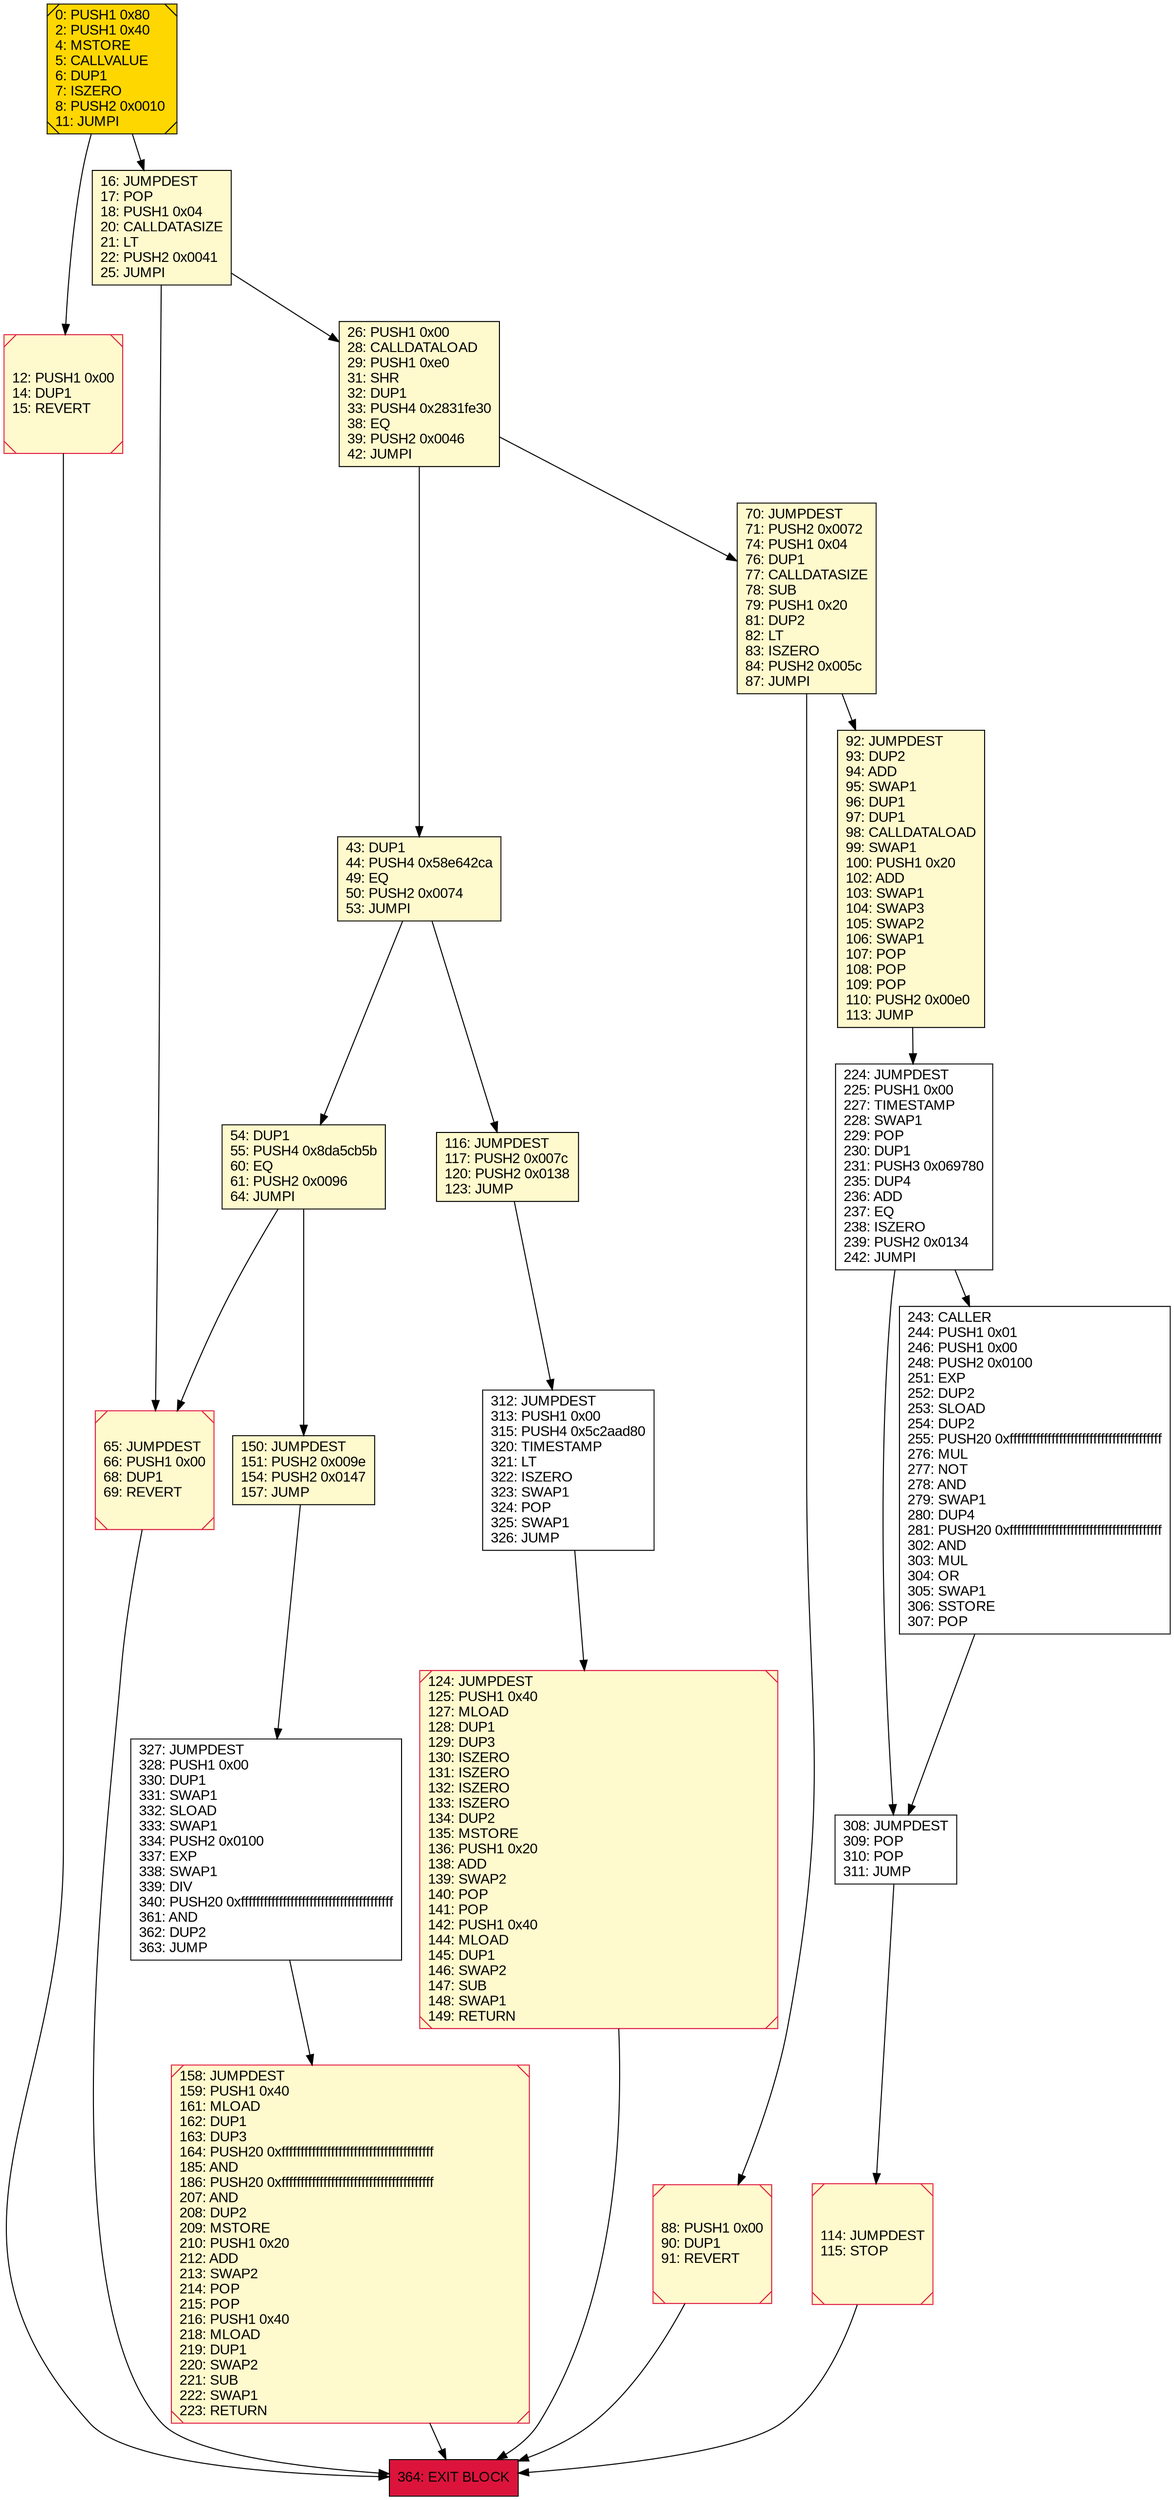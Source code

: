 digraph G {
bgcolor=transparent rankdir=UD;
node [shape=box style=filled color=black fillcolor=white fontname=arial fontcolor=black];
54 [label="54: DUP1\l55: PUSH4 0x8da5cb5b\l60: EQ\l61: PUSH2 0x0096\l64: JUMPI\l" fillcolor=lemonchiffon ];
124 [label="124: JUMPDEST\l125: PUSH1 0x40\l127: MLOAD\l128: DUP1\l129: DUP3\l130: ISZERO\l131: ISZERO\l132: ISZERO\l133: ISZERO\l134: DUP2\l135: MSTORE\l136: PUSH1 0x20\l138: ADD\l139: SWAP2\l140: POP\l141: POP\l142: PUSH1 0x40\l144: MLOAD\l145: DUP1\l146: SWAP2\l147: SUB\l148: SWAP1\l149: RETURN\l" fillcolor=lemonchiffon shape=Msquare color=crimson ];
26 [label="26: PUSH1 0x00\l28: CALLDATALOAD\l29: PUSH1 0xe0\l31: SHR\l32: DUP1\l33: PUSH4 0x2831fe30\l38: EQ\l39: PUSH2 0x0046\l42: JUMPI\l" fillcolor=lemonchiffon ];
116 [label="116: JUMPDEST\l117: PUSH2 0x007c\l120: PUSH2 0x0138\l123: JUMP\l" fillcolor=lemonchiffon ];
65 [label="65: JUMPDEST\l66: PUSH1 0x00\l68: DUP1\l69: REVERT\l" fillcolor=lemonchiffon shape=Msquare color=crimson ];
114 [label="114: JUMPDEST\l115: STOP\l" fillcolor=lemonchiffon shape=Msquare color=crimson ];
43 [label="43: DUP1\l44: PUSH4 0x58e642ca\l49: EQ\l50: PUSH2 0x0074\l53: JUMPI\l" fillcolor=lemonchiffon ];
364 [label="364: EXIT BLOCK\l" fillcolor=crimson ];
12 [label="12: PUSH1 0x00\l14: DUP1\l15: REVERT\l" fillcolor=lemonchiffon shape=Msquare color=crimson ];
16 [label="16: JUMPDEST\l17: POP\l18: PUSH1 0x04\l20: CALLDATASIZE\l21: LT\l22: PUSH2 0x0041\l25: JUMPI\l" fillcolor=lemonchiffon ];
158 [label="158: JUMPDEST\l159: PUSH1 0x40\l161: MLOAD\l162: DUP1\l163: DUP3\l164: PUSH20 0xffffffffffffffffffffffffffffffffffffffff\l185: AND\l186: PUSH20 0xffffffffffffffffffffffffffffffffffffffff\l207: AND\l208: DUP2\l209: MSTORE\l210: PUSH1 0x20\l212: ADD\l213: SWAP2\l214: POP\l215: POP\l216: PUSH1 0x40\l218: MLOAD\l219: DUP1\l220: SWAP2\l221: SUB\l222: SWAP1\l223: RETURN\l" fillcolor=lemonchiffon shape=Msquare color=crimson ];
312 [label="312: JUMPDEST\l313: PUSH1 0x00\l315: PUSH4 0x5c2aad80\l320: TIMESTAMP\l321: LT\l322: ISZERO\l323: SWAP1\l324: POP\l325: SWAP1\l326: JUMP\l" ];
327 [label="327: JUMPDEST\l328: PUSH1 0x00\l330: DUP1\l331: SWAP1\l332: SLOAD\l333: SWAP1\l334: PUSH2 0x0100\l337: EXP\l338: SWAP1\l339: DIV\l340: PUSH20 0xffffffffffffffffffffffffffffffffffffffff\l361: AND\l362: DUP2\l363: JUMP\l" ];
224 [label="224: JUMPDEST\l225: PUSH1 0x00\l227: TIMESTAMP\l228: SWAP1\l229: POP\l230: DUP1\l231: PUSH3 0x069780\l235: DUP4\l236: ADD\l237: EQ\l238: ISZERO\l239: PUSH2 0x0134\l242: JUMPI\l" ];
243 [label="243: CALLER\l244: PUSH1 0x01\l246: PUSH1 0x00\l248: PUSH2 0x0100\l251: EXP\l252: DUP2\l253: SLOAD\l254: DUP2\l255: PUSH20 0xffffffffffffffffffffffffffffffffffffffff\l276: MUL\l277: NOT\l278: AND\l279: SWAP1\l280: DUP4\l281: PUSH20 0xffffffffffffffffffffffffffffffffffffffff\l302: AND\l303: MUL\l304: OR\l305: SWAP1\l306: SSTORE\l307: POP\l" ];
92 [label="92: JUMPDEST\l93: DUP2\l94: ADD\l95: SWAP1\l96: DUP1\l97: DUP1\l98: CALLDATALOAD\l99: SWAP1\l100: PUSH1 0x20\l102: ADD\l103: SWAP1\l104: SWAP3\l105: SWAP2\l106: SWAP1\l107: POP\l108: POP\l109: POP\l110: PUSH2 0x00e0\l113: JUMP\l" fillcolor=lemonchiffon ];
70 [label="70: JUMPDEST\l71: PUSH2 0x0072\l74: PUSH1 0x04\l76: DUP1\l77: CALLDATASIZE\l78: SUB\l79: PUSH1 0x20\l81: DUP2\l82: LT\l83: ISZERO\l84: PUSH2 0x005c\l87: JUMPI\l" fillcolor=lemonchiffon ];
0 [label="0: PUSH1 0x80\l2: PUSH1 0x40\l4: MSTORE\l5: CALLVALUE\l6: DUP1\l7: ISZERO\l8: PUSH2 0x0010\l11: JUMPI\l" fillcolor=lemonchiffon shape=Msquare fillcolor=gold ];
88 [label="88: PUSH1 0x00\l90: DUP1\l91: REVERT\l" fillcolor=lemonchiffon shape=Msquare color=crimson ];
150 [label="150: JUMPDEST\l151: PUSH2 0x009e\l154: PUSH2 0x0147\l157: JUMP\l" fillcolor=lemonchiffon ];
308 [label="308: JUMPDEST\l309: POP\l310: POP\l311: JUMP\l" ];
12 -> 364;
70 -> 92;
54 -> 65;
92 -> 224;
16 -> 65;
43 -> 54;
26 -> 43;
114 -> 364;
116 -> 312;
243 -> 308;
16 -> 26;
150 -> 327;
0 -> 16;
26 -> 70;
88 -> 364;
308 -> 114;
224 -> 243;
158 -> 364;
65 -> 364;
43 -> 116;
124 -> 364;
224 -> 308;
70 -> 88;
312 -> 124;
0 -> 12;
327 -> 158;
54 -> 150;
}